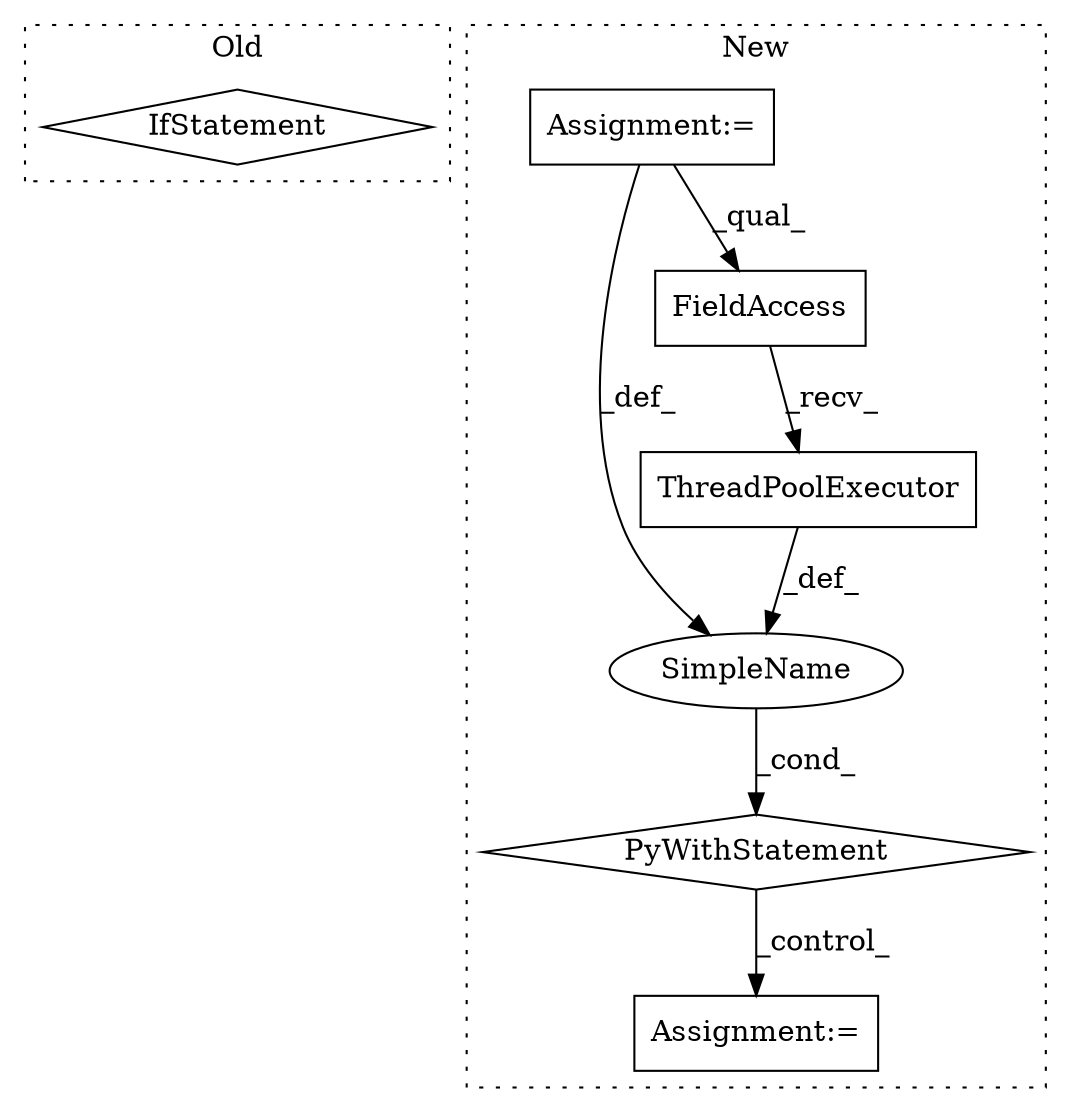 digraph G {
subgraph cluster0 {
1 [label="IfStatement" a="25" s="11926" l="27" shape="diamond"];
label = "Old";
style="dotted";
}
subgraph cluster1 {
2 [label="ThreadPoolExecutor" a="32" s="14008,14041" l="19,1" shape="box"];
3 [label="Assignment:=" a="7" s="14099" l="8" shape="box"];
4 [label="SimpleName" a="42" s="" l="" shape="ellipse"];
5 [label="PyWithStatement" a="104" s="13979,14042" l="10,2" shape="diamond"];
6 [label="Assignment:=" a="7" s="13189" l="10" shape="box"];
7 [label="FieldAccess" a="22" s="13989" l="18" shape="box"];
label = "New";
style="dotted";
}
2 -> 4 [label="_def_"];
4 -> 5 [label="_cond_"];
5 -> 3 [label="_control_"];
6 -> 4 [label="_def_"];
6 -> 7 [label="_qual_"];
7 -> 2 [label="_recv_"];
}